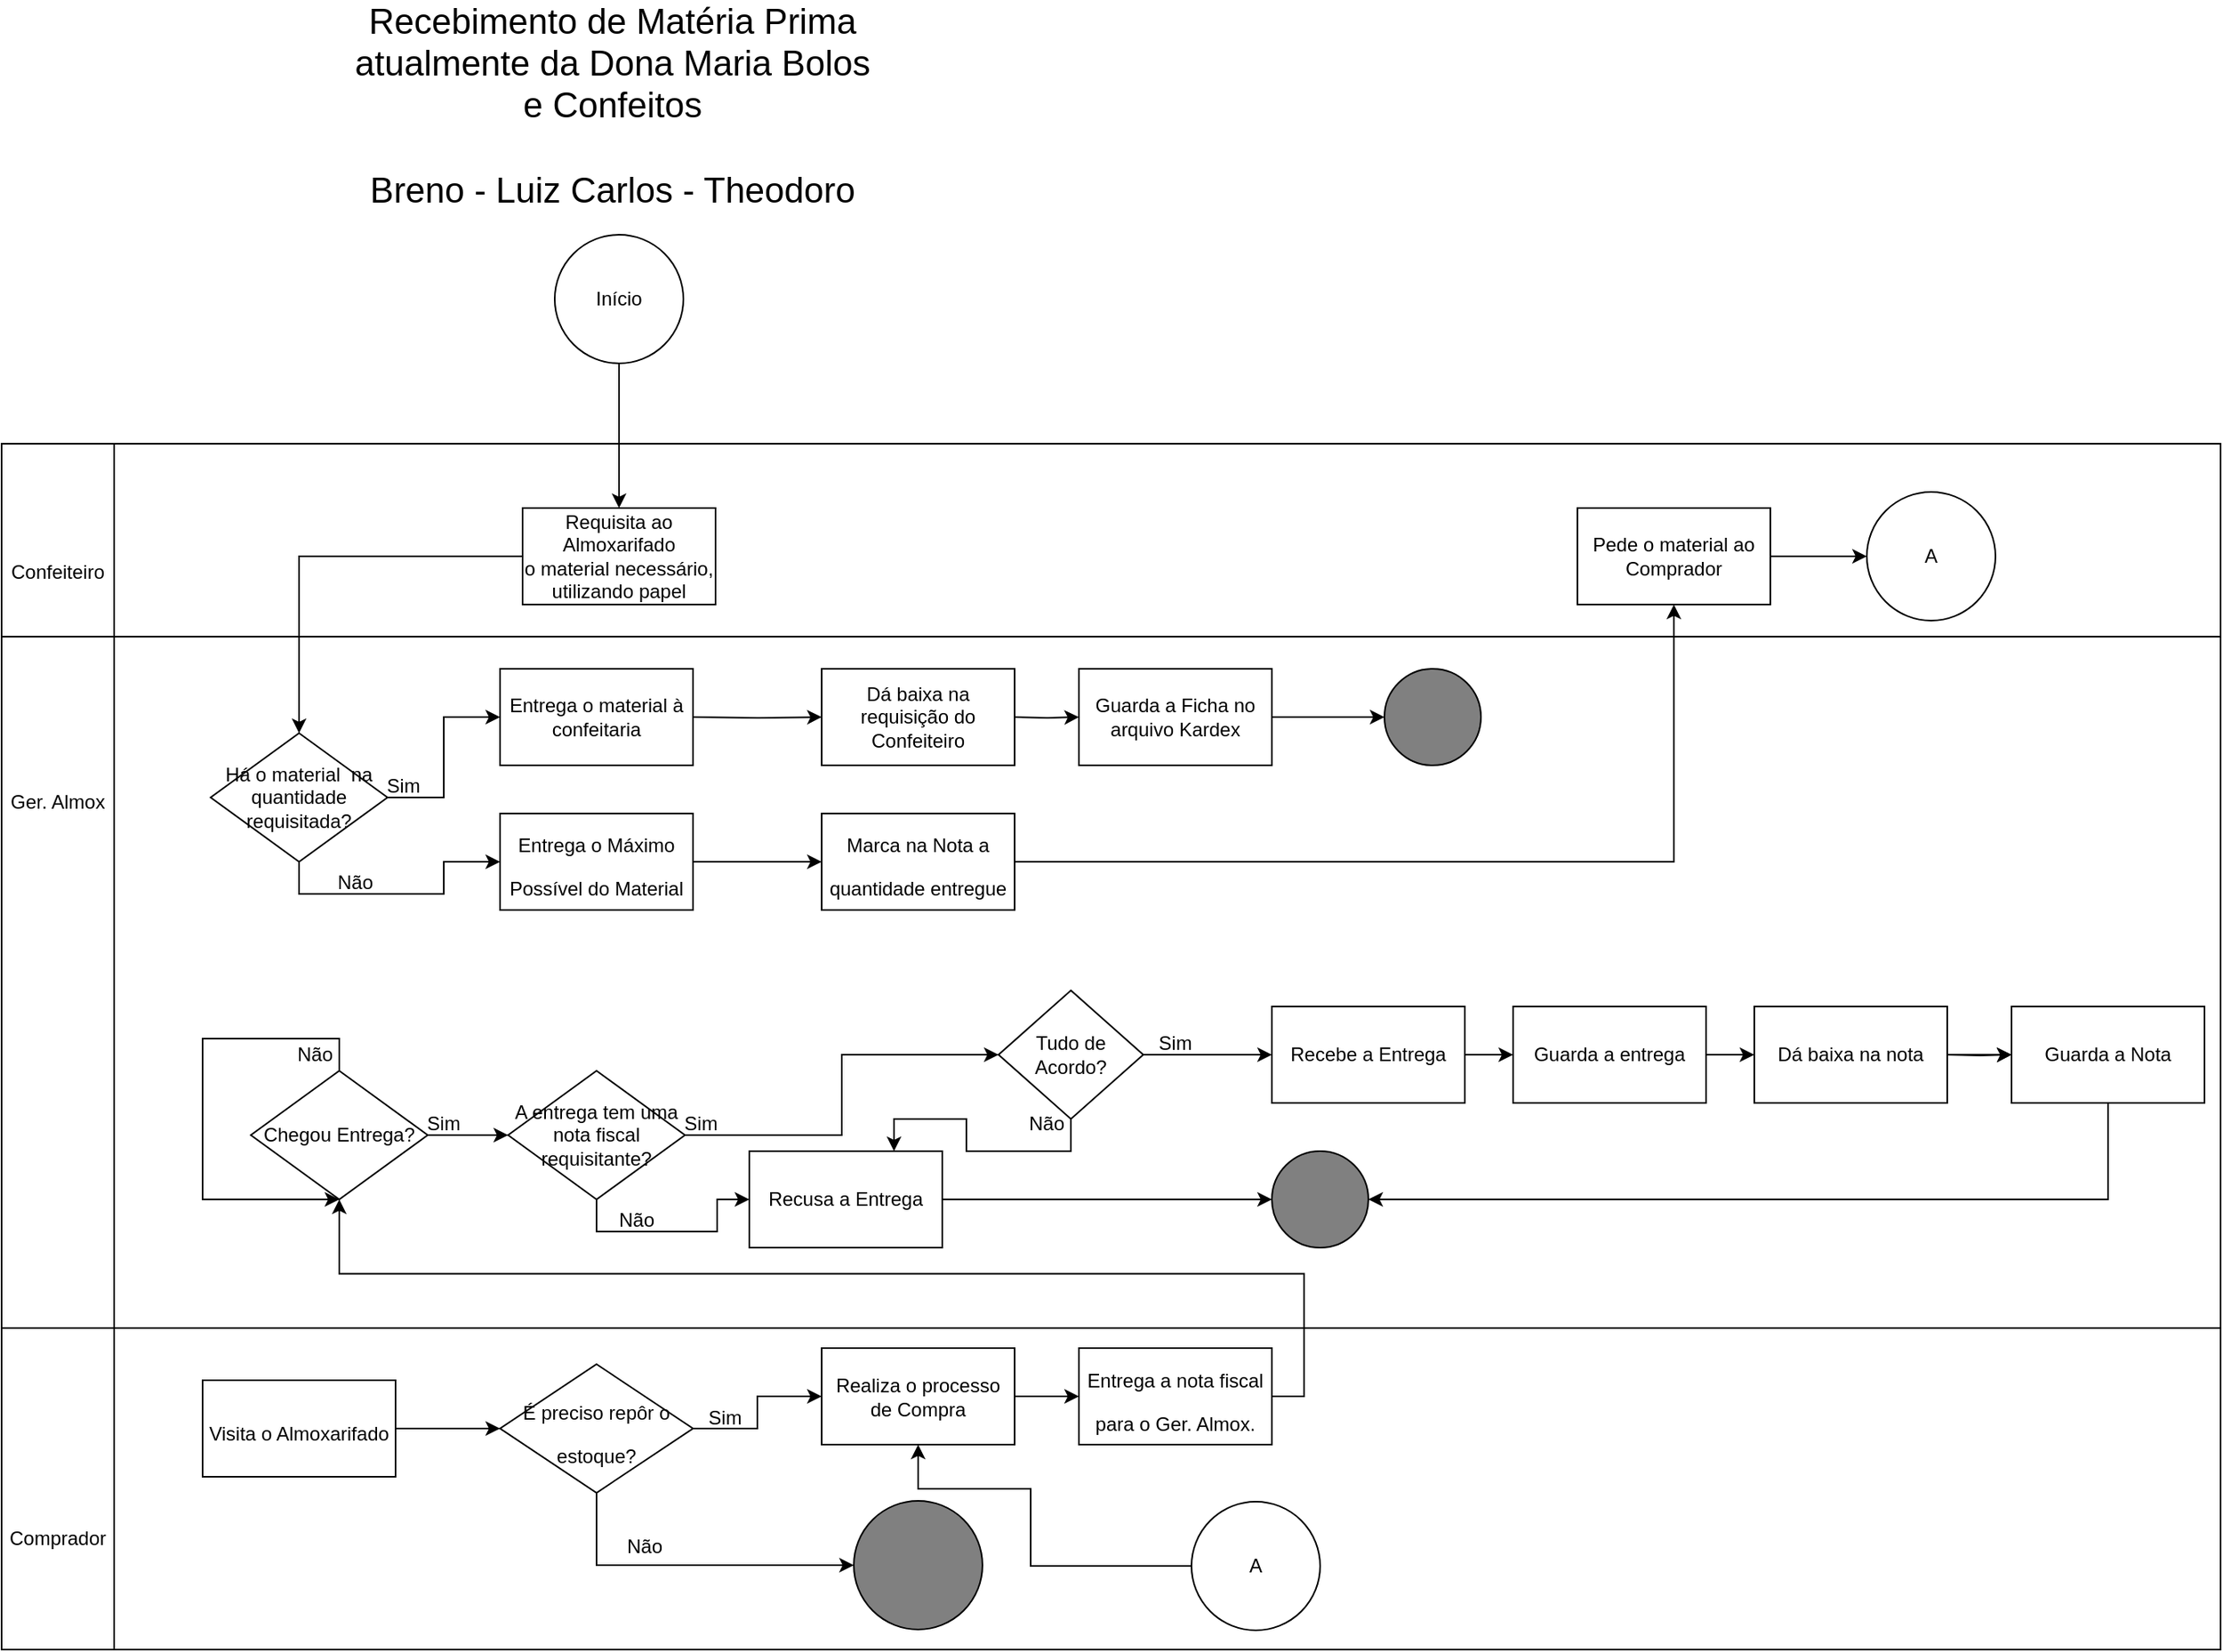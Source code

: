 <mxfile version="15.2.9" type="github">
  <diagram id="EgmK-O5Wic99y0KzdjLw" name="Page-1">
    <mxGraphModel dx="958" dy="909" grid="1" gridSize="10" guides="1" tooltips="1" connect="1" arrows="1" fold="1" page="0" pageScale="1" pageWidth="827" pageHeight="1169" math="0" shadow="0">
      <root>
        <mxCell id="0" />
        <mxCell id="1" parent="0" />
        <mxCell id="e6JYHGaSsPT37CXOViZ4-1" value="" style="shape=internalStorage;whiteSpace=wrap;html=1;backgroundOutline=1;dx=70;dy=120;" parent="1" vertex="1">
          <mxGeometry x="70" y="40" width="1380" height="550" as="geometry" />
        </mxCell>
        <mxCell id="e6JYHGaSsPT37CXOViZ4-2" value="" style="shape=internalStorage;whiteSpace=wrap;html=1;backgroundOutline=1;dx=70;dy=200;" parent="1" vertex="1">
          <mxGeometry x="70" y="590" width="1380" height="200" as="geometry" />
        </mxCell>
        <mxCell id="e6JYHGaSsPT37CXOViZ4-15" style="edgeStyle=orthogonalEdgeStyle;rounded=0;orthogonalLoop=1;jettySize=auto;html=1;exitX=0.5;exitY=1;exitDx=0;exitDy=0;entryX=0.5;entryY=0;entryDx=0;entryDy=0;" parent="1" source="e6JYHGaSsPT37CXOViZ4-5" target="e6JYHGaSsPT37CXOViZ4-6" edge="1">
          <mxGeometry relative="1" as="geometry" />
        </mxCell>
        <mxCell id="e6JYHGaSsPT37CXOViZ4-5" value="Início" style="ellipse;whiteSpace=wrap;html=1;aspect=fixed;" parent="1" vertex="1">
          <mxGeometry x="414" y="-90" width="80" height="80" as="geometry" />
        </mxCell>
        <mxCell id="e6JYHGaSsPT37CXOViZ4-21" value="" style="edgeStyle=orthogonalEdgeStyle;rounded=0;orthogonalLoop=1;jettySize=auto;html=1;fontSize=22;" parent="1" source="e6JYHGaSsPT37CXOViZ4-6" target="e6JYHGaSsPT37CXOViZ4-20" edge="1">
          <mxGeometry relative="1" as="geometry" />
        </mxCell>
        <mxCell id="e6JYHGaSsPT37CXOViZ4-6" value="Requisita ao Almoxarifado&lt;br&gt;o material necessário, utilizando papel" style="rounded=0;whiteSpace=wrap;html=1;" parent="1" vertex="1">
          <mxGeometry x="394" y="80" width="120" height="60" as="geometry" />
        </mxCell>
        <mxCell id="e6JYHGaSsPT37CXOViZ4-14" value="Confeiteiro" style="text;html=1;strokeColor=none;fillColor=none;align=center;verticalAlign=middle;whiteSpace=wrap;rounded=0;" parent="1" vertex="1">
          <mxGeometry x="80" y="110" width="50" height="20" as="geometry" />
        </mxCell>
        <mxCell id="e6JYHGaSsPT37CXOViZ4-16" value="Recebimento de Matéria Prima atualmente da Dona Maria Bolos e Confeitos&lt;br&gt;&lt;br&gt;Breno - Luiz Carlos - Theodoro" style="text;html=1;strokeColor=none;fillColor=none;align=center;verticalAlign=middle;whiteSpace=wrap;rounded=0;fontSize=22;" parent="1" vertex="1">
          <mxGeometry x="280" y="-180" width="340" height="20" as="geometry" />
        </mxCell>
        <mxCell id="e6JYHGaSsPT37CXOViZ4-17" value="&lt;font style=&quot;font-size: 12px&quot;&gt;Ger. Almox&lt;/font&gt;" style="text;html=1;strokeColor=none;fillColor=none;align=center;verticalAlign=middle;whiteSpace=wrap;rounded=0;fontSize=22;" parent="1" vertex="1">
          <mxGeometry x="70" y="250" width="70" height="20" as="geometry" />
        </mxCell>
        <mxCell id="e6JYHGaSsPT37CXOViZ4-23" value="" style="edgeStyle=orthogonalEdgeStyle;rounded=0;orthogonalLoop=1;jettySize=auto;html=1;fontSize=22;entryX=0;entryY=0.5;entryDx=0;entryDy=0;" parent="1" source="e6JYHGaSsPT37CXOViZ4-20" target="e6JYHGaSsPT37CXOViZ4-40" edge="1">
          <mxGeometry relative="1" as="geometry">
            <mxPoint x="380" y="210" as="targetPoint" />
          </mxGeometry>
        </mxCell>
        <mxCell id="e6JYHGaSsPT37CXOViZ4-30" style="edgeStyle=orthogonalEdgeStyle;rounded=0;orthogonalLoop=1;jettySize=auto;html=1;exitX=0.5;exitY=1;exitDx=0;exitDy=0;entryX=0;entryY=0.5;entryDx=0;entryDy=0;fontSize=22;" parent="1" source="e6JYHGaSsPT37CXOViZ4-20" target="e6JYHGaSsPT37CXOViZ4-29" edge="1">
          <mxGeometry relative="1" as="geometry" />
        </mxCell>
        <mxCell id="e6JYHGaSsPT37CXOViZ4-20" value="Há o material&amp;nbsp; na quantidade requisitada?" style="rhombus;whiteSpace=wrap;html=1;rounded=0;" parent="1" vertex="1">
          <mxGeometry x="200" y="220" width="110" height="80" as="geometry" />
        </mxCell>
        <mxCell id="e6JYHGaSsPT37CXOViZ4-25" value="" style="edgeStyle=orthogonalEdgeStyle;rounded=0;orthogonalLoop=1;jettySize=auto;html=1;fontSize=22;entryX=0;entryY=0.5;entryDx=0;entryDy=0;" parent="1" target="e6JYHGaSsPT37CXOViZ4-39" edge="1">
          <mxGeometry relative="1" as="geometry">
            <mxPoint x="500" y="210" as="sourcePoint" />
            <mxPoint x="580" y="210" as="targetPoint" />
          </mxGeometry>
        </mxCell>
        <mxCell id="e6JYHGaSsPT37CXOViZ4-35" value="" style="edgeStyle=orthogonalEdgeStyle;rounded=0;orthogonalLoop=1;jettySize=auto;html=1;fontSize=22;" parent="1" edge="1">
          <mxGeometry relative="1" as="geometry">
            <mxPoint x="700" y="210" as="sourcePoint" />
            <mxPoint x="740" y="210" as="targetPoint" />
          </mxGeometry>
        </mxCell>
        <mxCell id="e6JYHGaSsPT37CXOViZ4-26" value="&lt;font style=&quot;font-size: 12px&quot;&gt;Sim&lt;/font&gt;" style="text;html=1;strokeColor=none;fillColor=none;align=center;verticalAlign=middle;whiteSpace=wrap;rounded=0;fontSize=22;" parent="1" vertex="1">
          <mxGeometry x="300" y="240" width="40" height="20" as="geometry" />
        </mxCell>
        <mxCell id="e6JYHGaSsPT37CXOViZ4-33" value="" style="edgeStyle=orthogonalEdgeStyle;rounded=0;orthogonalLoop=1;jettySize=auto;html=1;fontSize=22;" parent="1" source="e6JYHGaSsPT37CXOViZ4-29" target="e6JYHGaSsPT37CXOViZ4-32" edge="1">
          <mxGeometry relative="1" as="geometry" />
        </mxCell>
        <mxCell id="e6JYHGaSsPT37CXOViZ4-29" value="&lt;font style=&quot;font-size: 12px&quot;&gt;Entrega o Máximo Possível do Material&lt;/font&gt;" style="rounded=0;whiteSpace=wrap;html=1;fontSize=22;" parent="1" vertex="1">
          <mxGeometry x="380" y="270" width="120" height="60" as="geometry" />
        </mxCell>
        <mxCell id="e6JYHGaSsPT37CXOViZ4-31" value="&lt;font style=&quot;font-size: 12px&quot;&gt;Não&lt;/font&gt;" style="text;html=1;strokeColor=none;fillColor=none;align=center;verticalAlign=middle;whiteSpace=wrap;rounded=0;fontSize=22;" parent="1" vertex="1">
          <mxGeometry x="270" y="300" width="40" height="20" as="geometry" />
        </mxCell>
        <mxCell id="e6JYHGaSsPT37CXOViZ4-65" style="edgeStyle=orthogonalEdgeStyle;rounded=0;orthogonalLoop=1;jettySize=auto;html=1;exitX=1;exitY=0.5;exitDx=0;exitDy=0;entryX=0.5;entryY=1;entryDx=0;entryDy=0;fontSize=12;" parent="1" source="e6JYHGaSsPT37CXOViZ4-32" target="H-PilM61BBrHAov82kqw-1" edge="1">
          <mxGeometry relative="1" as="geometry">
            <mxPoint x="770" y="300" as="targetPoint" />
          </mxGeometry>
        </mxCell>
        <mxCell id="e6JYHGaSsPT37CXOViZ4-32" value="&lt;font style=&quot;font-size: 12px&quot;&gt;Marca na Nota a quantidade entregue&lt;/font&gt;" style="whiteSpace=wrap;html=1;rounded=0;fontSize=22;" parent="1" vertex="1">
          <mxGeometry x="580" y="270" width="120" height="60" as="geometry" />
        </mxCell>
        <mxCell id="e6JYHGaSsPT37CXOViZ4-63" style="edgeStyle=orthogonalEdgeStyle;rounded=0;orthogonalLoop=1;jettySize=auto;html=1;exitX=1;exitY=0.5;exitDx=0;exitDy=0;entryX=0;entryY=0.5;entryDx=0;entryDy=0;fontSize=12;" parent="1" source="e6JYHGaSsPT37CXOViZ4-34" target="e6JYHGaSsPT37CXOViZ4-62" edge="1">
          <mxGeometry relative="1" as="geometry" />
        </mxCell>
        <mxCell id="e6JYHGaSsPT37CXOViZ4-34" value="Guarda a Ficha no arquivo Kardex" style="whiteSpace=wrap;html=1;rounded=0;" parent="1" vertex="1">
          <mxGeometry x="740" y="180" width="120" height="60" as="geometry" />
        </mxCell>
        <mxCell id="e6JYHGaSsPT37CXOViZ4-36" value="&lt;font style=&quot;font-size: 12px&quot;&gt;Comprador&lt;/font&gt;" style="text;html=1;strokeColor=none;fillColor=none;align=center;verticalAlign=middle;whiteSpace=wrap;rounded=0;fontSize=22;" parent="1" vertex="1">
          <mxGeometry x="85" y="707.5" width="40" height="20" as="geometry" />
        </mxCell>
        <mxCell id="e6JYHGaSsPT37CXOViZ4-39" value="Dá baixa na requisição do Confeiteiro" style="whiteSpace=wrap;html=1;rounded=0;" parent="1" vertex="1">
          <mxGeometry x="580" y="180" width="120" height="60" as="geometry" />
        </mxCell>
        <mxCell id="e6JYHGaSsPT37CXOViZ4-40" value="&lt;span&gt;Entrega o material à confeitaria&lt;/span&gt;" style="whiteSpace=wrap;html=1;rounded=0;" parent="1" vertex="1">
          <mxGeometry x="380" y="180" width="120" height="60" as="geometry" />
        </mxCell>
        <mxCell id="e6JYHGaSsPT37CXOViZ4-49" value="" style="edgeStyle=orthogonalEdgeStyle;rounded=0;orthogonalLoop=1;jettySize=auto;html=1;fontSize=22;" parent="1" source="e6JYHGaSsPT37CXOViZ4-47" target="e6JYHGaSsPT37CXOViZ4-48" edge="1">
          <mxGeometry relative="1" as="geometry" />
        </mxCell>
        <mxCell id="e6JYHGaSsPT37CXOViZ4-47" value="&lt;font style=&quot;font-size: 12px&quot;&gt;Visita o Almoxarifado&lt;/font&gt;" style="rounded=0;whiteSpace=wrap;html=1;fontSize=22;" parent="1" vertex="1">
          <mxGeometry x="195" y="622.5" width="120" height="60" as="geometry" />
        </mxCell>
        <mxCell id="e6JYHGaSsPT37CXOViZ4-51" value="" style="edgeStyle=orthogonalEdgeStyle;rounded=0;orthogonalLoop=1;jettySize=auto;html=1;fontSize=22;" parent="1" source="e6JYHGaSsPT37CXOViZ4-48" target="e6JYHGaSsPT37CXOViZ4-50" edge="1">
          <mxGeometry relative="1" as="geometry" />
        </mxCell>
        <mxCell id="e6JYHGaSsPT37CXOViZ4-57" value="" style="edgeStyle=orthogonalEdgeStyle;rounded=0;orthogonalLoop=1;jettySize=auto;html=1;fontSize=22;entryX=0;entryY=0.5;entryDx=0;entryDy=0;" parent="1" source="e6JYHGaSsPT37CXOViZ4-48" target="e6JYHGaSsPT37CXOViZ4-61" edge="1">
          <mxGeometry relative="1" as="geometry">
            <mxPoint x="580" y="737.559" as="targetPoint" />
            <Array as="points">
              <mxPoint x="440" y="737.5" />
              <mxPoint x="590" y="737.5" />
            </Array>
          </mxGeometry>
        </mxCell>
        <mxCell id="e6JYHGaSsPT37CXOViZ4-48" value="&lt;span style=&quot;font-size: 12px&quot;&gt;É preciso repôr o estoque?&lt;br&gt;&lt;/span&gt;" style="rhombus;whiteSpace=wrap;html=1;rounded=0;fontSize=22;" parent="1" vertex="1">
          <mxGeometry x="380" y="612.5" width="120" height="80" as="geometry" />
        </mxCell>
        <mxCell id="e6JYHGaSsPT37CXOViZ4-55" value="" style="edgeStyle=orthogonalEdgeStyle;rounded=0;orthogonalLoop=1;jettySize=auto;html=1;fontSize=22;" parent="1" source="e6JYHGaSsPT37CXOViZ4-50" target="e6JYHGaSsPT37CXOViZ4-54" edge="1">
          <mxGeometry relative="1" as="geometry" />
        </mxCell>
        <mxCell id="e6JYHGaSsPT37CXOViZ4-50" value="&lt;font style=&quot;font-size: 12px&quot;&gt;Realiza o processo de Compra&lt;/font&gt;" style="whiteSpace=wrap;html=1;rounded=0;fontSize=12;" parent="1" vertex="1">
          <mxGeometry x="580" y="602.5" width="120" height="60" as="geometry" />
        </mxCell>
        <mxCell id="e6JYHGaSsPT37CXOViZ4-52" value="&lt;font style=&quot;font-size: 12px&quot;&gt;Sim&lt;/font&gt;" style="text;html=1;strokeColor=none;fillColor=none;align=center;verticalAlign=middle;whiteSpace=wrap;rounded=0;fontSize=22;" parent="1" vertex="1">
          <mxGeometry x="500" y="632.5" width="40" height="20" as="geometry" />
        </mxCell>
        <mxCell id="e6JYHGaSsPT37CXOViZ4-67" style="edgeStyle=orthogonalEdgeStyle;rounded=0;orthogonalLoop=1;jettySize=auto;html=1;exitX=1;exitY=0.5;exitDx=0;exitDy=0;entryX=0.5;entryY=1;entryDx=0;entryDy=0;fontSize=12;" parent="1" source="e6JYHGaSsPT37CXOViZ4-54" target="e6JYHGaSsPT37CXOViZ4-69" edge="1">
          <mxGeometry relative="1" as="geometry">
            <mxPoint x="1160" y="260" as="targetPoint" />
          </mxGeometry>
        </mxCell>
        <mxCell id="e6JYHGaSsPT37CXOViZ4-54" value="&lt;font style=&quot;font-size: 12px&quot;&gt;Entrega a nota fiscal para o Ger. Almox.&lt;/font&gt;" style="whiteSpace=wrap;html=1;rounded=0;fontSize=22;" parent="1" vertex="1">
          <mxGeometry x="740" y="602.5" width="120" height="60" as="geometry" />
        </mxCell>
        <mxCell id="e6JYHGaSsPT37CXOViZ4-58" value="&lt;font style=&quot;font-size: 12px&quot;&gt;Não&lt;/font&gt;" style="text;html=1;strokeColor=none;fillColor=none;align=center;verticalAlign=middle;whiteSpace=wrap;rounded=0;fontSize=22;" parent="1" vertex="1">
          <mxGeometry x="450" y="712.5" width="40" height="20" as="geometry" />
        </mxCell>
        <mxCell id="e6JYHGaSsPT37CXOViZ4-61" value="" style="ellipse;whiteSpace=wrap;html=1;aspect=fixed;fontSize=12;labelBackgroundColor=#000000;fillColor=#808080;" parent="1" vertex="1">
          <mxGeometry x="600" y="697.5" width="80" height="80" as="geometry" />
        </mxCell>
        <mxCell id="e6JYHGaSsPT37CXOViZ4-62" value="" style="ellipse;whiteSpace=wrap;html=1;aspect=fixed;fontSize=12;labelBackgroundColor=#000000;fillColor=#808080;" parent="1" vertex="1">
          <mxGeometry x="930" y="180" width="60" height="60" as="geometry" />
        </mxCell>
        <mxCell id="e6JYHGaSsPT37CXOViZ4-75" value="" style="edgeStyle=orthogonalEdgeStyle;rounded=0;orthogonalLoop=1;jettySize=auto;html=1;fontSize=12;" parent="1" source="e6JYHGaSsPT37CXOViZ4-69" target="e6JYHGaSsPT37CXOViZ4-74" edge="1">
          <mxGeometry relative="1" as="geometry" />
        </mxCell>
        <mxCell id="e6JYHGaSsPT37CXOViZ4-69" value="Chegou Entrega?" style="rhombus;whiteSpace=wrap;html=1;rounded=0;" parent="1" vertex="1">
          <mxGeometry x="225" y="430" width="110" height="80" as="geometry" />
        </mxCell>
        <mxCell id="e6JYHGaSsPT37CXOViZ4-70" style="edgeStyle=orthogonalEdgeStyle;rounded=0;orthogonalLoop=1;jettySize=auto;html=1;exitX=0.5;exitY=0;exitDx=0;exitDy=0;entryX=0.5;entryY=1;entryDx=0;entryDy=0;fontSize=12;" parent="1" source="e6JYHGaSsPT37CXOViZ4-69" target="e6JYHGaSsPT37CXOViZ4-69" edge="1">
          <mxGeometry relative="1" as="geometry">
            <Array as="points">
              <mxPoint x="280" y="410" />
              <mxPoint x="195" y="410" />
              <mxPoint x="195" y="510" />
            </Array>
          </mxGeometry>
        </mxCell>
        <mxCell id="e6JYHGaSsPT37CXOViZ4-77" value="" style="edgeStyle=orthogonalEdgeStyle;rounded=0;orthogonalLoop=1;jettySize=auto;html=1;fontSize=12;entryX=0;entryY=0.5;entryDx=0;entryDy=0;" parent="1" source="e6JYHGaSsPT37CXOViZ4-74" target="e6JYHGaSsPT37CXOViZ4-113" edge="1">
          <mxGeometry relative="1" as="geometry">
            <mxPoint x="535" y="420" as="targetPoint" />
          </mxGeometry>
        </mxCell>
        <mxCell id="e6JYHGaSsPT37CXOViZ4-91" style="edgeStyle=orthogonalEdgeStyle;rounded=0;orthogonalLoop=1;jettySize=auto;html=1;exitX=0.5;exitY=1;exitDx=0;exitDy=0;entryX=0;entryY=0.5;entryDx=0;entryDy=0;fontSize=12;" parent="1" source="e6JYHGaSsPT37CXOViZ4-74" target="e6JYHGaSsPT37CXOViZ4-90" edge="1">
          <mxGeometry relative="1" as="geometry" />
        </mxCell>
        <mxCell id="e6JYHGaSsPT37CXOViZ4-74" value="A entrega tem uma nota fiscal requisitante?" style="rhombus;whiteSpace=wrap;html=1;rounded=0;" parent="1" vertex="1">
          <mxGeometry x="385" y="430" width="110" height="80" as="geometry" />
        </mxCell>
        <mxCell id="e6JYHGaSsPT37CXOViZ4-83" value="" style="edgeStyle=orthogonalEdgeStyle;rounded=0;orthogonalLoop=1;jettySize=auto;html=1;fontSize=12;" parent="1" source="e6JYHGaSsPT37CXOViZ4-80" target="e6JYHGaSsPT37CXOViZ4-82" edge="1">
          <mxGeometry relative="1" as="geometry" />
        </mxCell>
        <mxCell id="e6JYHGaSsPT37CXOViZ4-80" value="Dá baixa na nota" style="whiteSpace=wrap;html=1;rounded=0;" parent="1" vertex="1">
          <mxGeometry x="1160" y="390" width="120" height="60" as="geometry" />
        </mxCell>
        <mxCell id="e6JYHGaSsPT37CXOViZ4-82" value="Guarda a Nota" style="whiteSpace=wrap;html=1;rounded=0;" parent="1" vertex="1">
          <mxGeometry x="1320" y="390" width="120" height="60" as="geometry" />
        </mxCell>
        <mxCell id="e6JYHGaSsPT37CXOViZ4-86" value="&lt;font style=&quot;font-size: 12px&quot;&gt;Sim&lt;/font&gt;" style="text;html=1;strokeColor=none;fillColor=none;align=center;verticalAlign=middle;whiteSpace=wrap;rounded=0;fontSize=22;" parent="1" vertex="1">
          <mxGeometry x="325" y="450" width="40" height="20" as="geometry" />
        </mxCell>
        <mxCell id="e6JYHGaSsPT37CXOViZ4-88" value="&lt;font style=&quot;font-size: 12px&quot;&gt;Sim&lt;/font&gt;" style="text;html=1;strokeColor=none;fillColor=none;align=center;verticalAlign=middle;whiteSpace=wrap;rounded=0;fontSize=22;" parent="1" vertex="1">
          <mxGeometry x="485" y="450" width="40" height="20" as="geometry" />
        </mxCell>
        <mxCell id="e6JYHGaSsPT37CXOViZ4-94" style="edgeStyle=orthogonalEdgeStyle;rounded=0;orthogonalLoop=1;jettySize=auto;html=1;exitX=1;exitY=0.5;exitDx=0;exitDy=0;fontSize=12;" parent="1" source="e6JYHGaSsPT37CXOViZ4-90" target="e6JYHGaSsPT37CXOViZ4-93" edge="1">
          <mxGeometry relative="1" as="geometry" />
        </mxCell>
        <mxCell id="e6JYHGaSsPT37CXOViZ4-90" value="&lt;span style=&quot;&quot;&gt;Recusa a Entrega&lt;/span&gt;" style="rounded=0;whiteSpace=wrap;html=1;labelBackgroundColor=#FFFFFF;fontSize=12;strokeColor=default;fillColor=#FFFFFF;" parent="1" vertex="1">
          <mxGeometry x="535" y="480" width="120" height="60" as="geometry" />
        </mxCell>
        <mxCell id="e6JYHGaSsPT37CXOViZ4-92" value="&lt;font style=&quot;font-size: 12px&quot;&gt;Não&lt;/font&gt;" style="text;html=1;strokeColor=none;fillColor=none;align=center;verticalAlign=middle;whiteSpace=wrap;rounded=0;fontSize=22;" parent="1" vertex="1">
          <mxGeometry x="445" y="510" width="40" height="20" as="geometry" />
        </mxCell>
        <mxCell id="e6JYHGaSsPT37CXOViZ4-93" value="" style="ellipse;whiteSpace=wrap;html=1;aspect=fixed;fontSize=12;labelBackgroundColor=#000000;fillColor=#808080;" parent="1" vertex="1">
          <mxGeometry x="860" y="480" width="60" height="60" as="geometry" />
        </mxCell>
        <mxCell id="e6JYHGaSsPT37CXOViZ4-98" style="edgeStyle=orthogonalEdgeStyle;rounded=0;orthogonalLoop=1;jettySize=auto;html=1;exitX=0.5;exitY=1;exitDx=0;exitDy=0;fontSize=12;entryX=1;entryY=0.5;entryDx=0;entryDy=0;" parent="1" source="e6JYHGaSsPT37CXOViZ4-82" target="e6JYHGaSsPT37CXOViZ4-93" edge="1">
          <mxGeometry relative="1" as="geometry">
            <mxPoint x="1015" y="510" as="sourcePoint" />
          </mxGeometry>
        </mxCell>
        <mxCell id="e6JYHGaSsPT37CXOViZ4-103" value="Não" style="text;html=1;strokeColor=none;fillColor=none;align=center;verticalAlign=middle;whiteSpace=wrap;rounded=0;labelBackgroundColor=#FFFFFF;fontSize=12;" parent="1" vertex="1">
          <mxGeometry x="245" y="410" width="40" height="20" as="geometry" />
        </mxCell>
        <mxCell id="e6JYHGaSsPT37CXOViZ4-108" value="" style="edgeStyle=orthogonalEdgeStyle;rounded=0;orthogonalLoop=1;jettySize=auto;html=1;fontSize=12;" parent="1" source="e6JYHGaSsPT37CXOViZ4-111" edge="1">
          <mxGeometry relative="1" as="geometry">
            <mxPoint x="1160" y="420" as="targetPoint" />
          </mxGeometry>
        </mxCell>
        <mxCell id="e6JYHGaSsPT37CXOViZ4-109" value="" style="edgeStyle=orthogonalEdgeStyle;rounded=0;orthogonalLoop=1;jettySize=auto;html=1;fontSize=12;" parent="1" edge="1">
          <mxGeometry relative="1" as="geometry">
            <mxPoint x="1280" y="420.0" as="sourcePoint" />
            <mxPoint x="1320" y="420.0" as="targetPoint" />
          </mxGeometry>
        </mxCell>
        <mxCell id="e6JYHGaSsPT37CXOViZ4-110" value="" style="edgeStyle=orthogonalEdgeStyle;rounded=0;orthogonalLoop=1;jettySize=auto;html=1;fontSize=12;" parent="1" source="e6JYHGaSsPT37CXOViZ4-112" target="e6JYHGaSsPT37CXOViZ4-111" edge="1">
          <mxGeometry relative="1" as="geometry" />
        </mxCell>
        <mxCell id="e6JYHGaSsPT37CXOViZ4-111" value="Guarda a entrega" style="whiteSpace=wrap;html=1;rounded=0;" parent="1" vertex="1">
          <mxGeometry x="1010" y="390" width="120" height="60" as="geometry" />
        </mxCell>
        <mxCell id="e6JYHGaSsPT37CXOViZ4-112" value="Recebe a Entrega" style="whiteSpace=wrap;html=1;rounded=0;" parent="1" vertex="1">
          <mxGeometry x="860" y="390" width="120" height="60" as="geometry" />
        </mxCell>
        <mxCell id="e6JYHGaSsPT37CXOViZ4-114" style="edgeStyle=orthogonalEdgeStyle;rounded=0;orthogonalLoop=1;jettySize=auto;html=1;exitX=1;exitY=0.5;exitDx=0;exitDy=0;fontSize=12;" parent="1" source="e6JYHGaSsPT37CXOViZ4-113" target="e6JYHGaSsPT37CXOViZ4-112" edge="1">
          <mxGeometry relative="1" as="geometry" />
        </mxCell>
        <mxCell id="e6JYHGaSsPT37CXOViZ4-116" style="edgeStyle=orthogonalEdgeStyle;rounded=0;orthogonalLoop=1;jettySize=auto;html=1;exitX=0.5;exitY=1;exitDx=0;exitDy=0;entryX=0.75;entryY=0;entryDx=0;entryDy=0;fontSize=12;" parent="1" source="e6JYHGaSsPT37CXOViZ4-113" target="e6JYHGaSsPT37CXOViZ4-90" edge="1">
          <mxGeometry relative="1" as="geometry" />
        </mxCell>
        <mxCell id="e6JYHGaSsPT37CXOViZ4-113" value="Tudo de &lt;br&gt;Acordo?" style="rhombus;whiteSpace=wrap;html=1;labelBackgroundColor=#FFFFFF;fontSize=12;strokeColor=default;fillColor=#FFFFFF;" parent="1" vertex="1">
          <mxGeometry x="690" y="380" width="90" height="80" as="geometry" />
        </mxCell>
        <mxCell id="e6JYHGaSsPT37CXOViZ4-117" value="&lt;font style=&quot;font-size: 12px&quot;&gt;Não&lt;/font&gt;" style="text;html=1;strokeColor=none;fillColor=none;align=center;verticalAlign=middle;whiteSpace=wrap;rounded=0;fontSize=22;" parent="1" vertex="1">
          <mxGeometry x="700" y="450" width="40" height="20" as="geometry" />
        </mxCell>
        <mxCell id="e6JYHGaSsPT37CXOViZ4-118" value="&lt;font style=&quot;font-size: 12px&quot;&gt;Sim&lt;/font&gt;" style="text;html=1;strokeColor=none;fillColor=none;align=center;verticalAlign=middle;whiteSpace=wrap;rounded=0;fontSize=22;" parent="1" vertex="1">
          <mxGeometry x="780" y="400" width="40" height="20" as="geometry" />
        </mxCell>
        <mxCell id="H-PilM61BBrHAov82kqw-3" style="edgeStyle=orthogonalEdgeStyle;rounded=0;orthogonalLoop=1;jettySize=auto;html=1;exitX=1;exitY=0.5;exitDx=0;exitDy=0;" parent="1" source="H-PilM61BBrHAov82kqw-1" target="H-PilM61BBrHAov82kqw-2" edge="1">
          <mxGeometry relative="1" as="geometry" />
        </mxCell>
        <mxCell id="H-PilM61BBrHAov82kqw-1" value="Pede o material ao Comprador" style="rounded=0;whiteSpace=wrap;html=1;" parent="1" vertex="1">
          <mxGeometry x="1050" y="80" width="120" height="60" as="geometry" />
        </mxCell>
        <mxCell id="H-PilM61BBrHAov82kqw-2" value="A" style="ellipse;whiteSpace=wrap;html=1;aspect=fixed;" parent="1" vertex="1">
          <mxGeometry x="1230" y="70" width="80" height="80" as="geometry" />
        </mxCell>
        <mxCell id="H-PilM61BBrHAov82kqw-5" style="edgeStyle=orthogonalEdgeStyle;rounded=0;orthogonalLoop=1;jettySize=auto;html=1;exitX=0;exitY=0.5;exitDx=0;exitDy=0;" parent="1" source="H-PilM61BBrHAov82kqw-4" target="e6JYHGaSsPT37CXOViZ4-50" edge="1">
          <mxGeometry relative="1" as="geometry">
            <Array as="points">
              <mxPoint x="710" y="738" />
              <mxPoint x="710" y="690" />
              <mxPoint x="640" y="690" />
            </Array>
          </mxGeometry>
        </mxCell>
        <mxCell id="H-PilM61BBrHAov82kqw-4" value="A" style="ellipse;whiteSpace=wrap;html=1;aspect=fixed;" parent="1" vertex="1">
          <mxGeometry x="810" y="698" width="80" height="80" as="geometry" />
        </mxCell>
      </root>
    </mxGraphModel>
  </diagram>
</mxfile>
